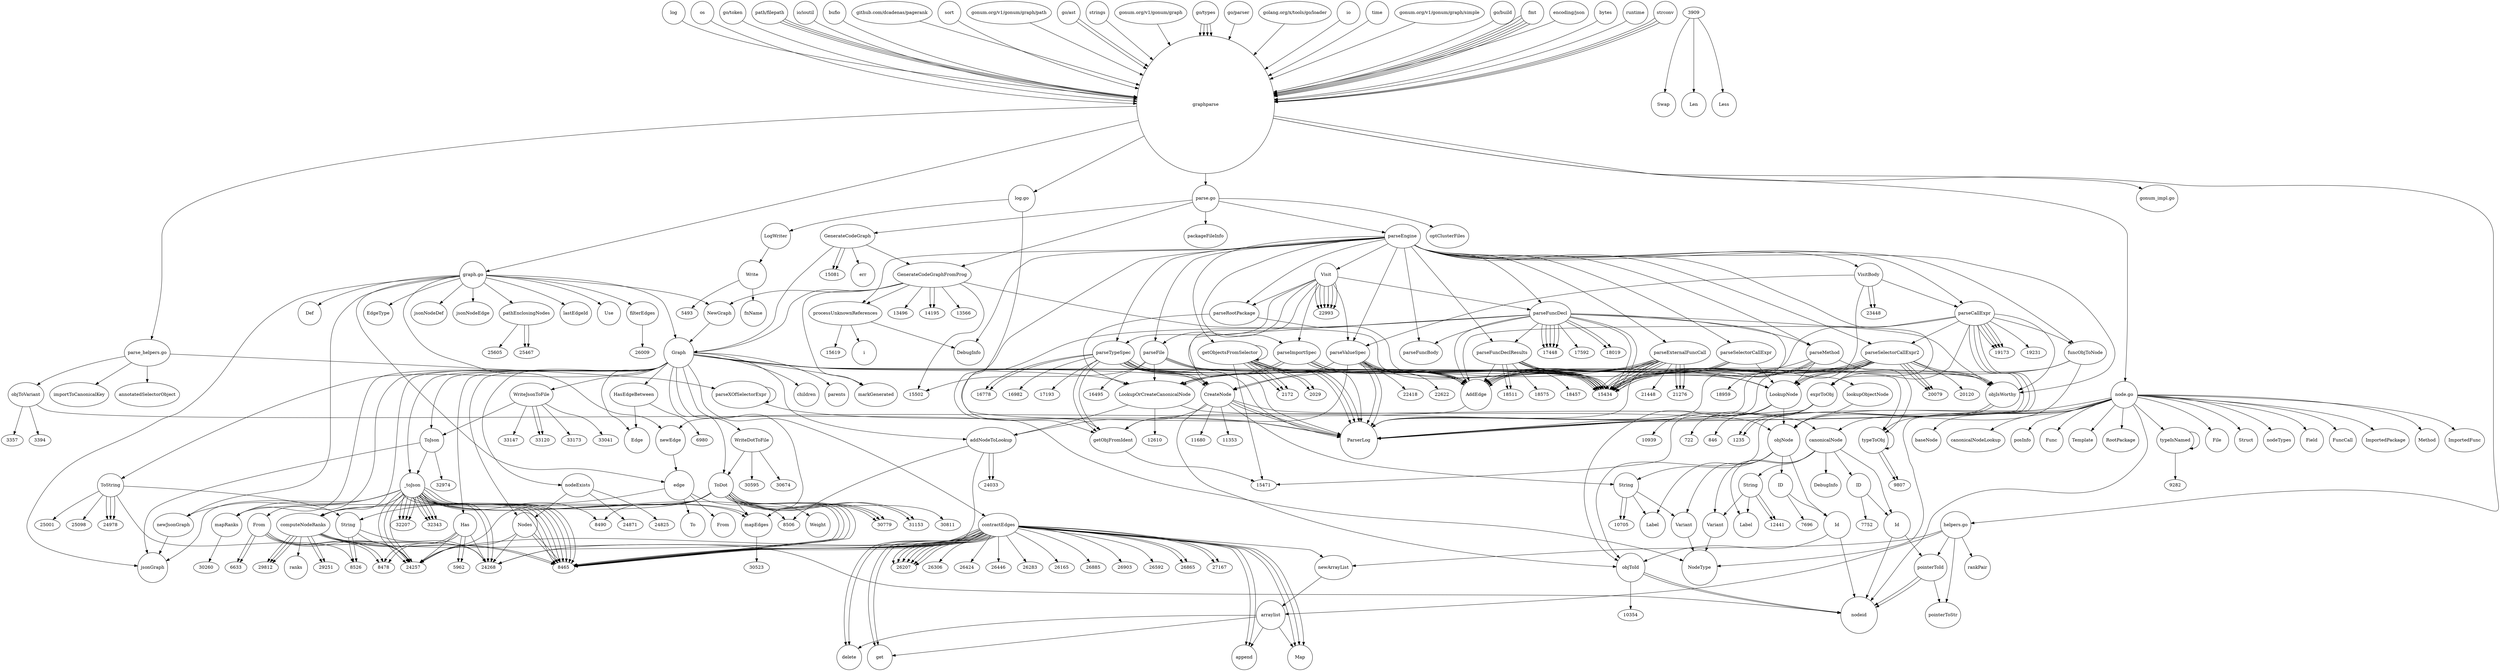 digraph graphname {
2971 [width=1.0255348116217722] [height=1.0255348116217722] [label="funcObjToNode"];
16485 [width=1.0260895371228078] [height=1.0260895371228078] [label="parseFile"];
842415954432 [width=1] [height=1] [label="log"];
5334 [width=1.1214317805445015] [height=1.1214317805445015] [label="LogWriter"];
24835 [width=1.0107334409321655] [height=1.0107334409321655] [label="nodeExists"];
18932 [width=1.0217753388589303] [height=1.0217753388589303] [label="parseMethod"];
842432061504 [width=1] [height=1] [label="os"];
28863 [width=1.0107334409321655] [height=1.0107334409321655] [label="children"];
21976 [width=1.0260895371228078] [height=1.0260895371228078] [label="parseImportSpec"];
31625 [width=1.017347397220643] [height=1.017347397220643] [label="jsonNodeEdge"];
7840 [width=1.0663313767048401] [height=1.0663313767048401] [label="From"];
8082 [width=1.542962589291493] [height=1.542962589291493] [label="NodeType"];
24309 [width=1.017347397220643] [height=1.017347397220643] [label="lastEdgeId"];
30235 [width=1.0337357655373518] [height=1.0337357655373518] [label="mapRanks"];
842408710528 [width=1] [height=1] [label="go/token"];
8162 [width=1.0115649314804287] [height=1.0115649314804287] [label="File"];
8104 [width=1.0115649314804287] [height=1.0115649314804287] [label="Struct"];
7770 [width=1.0379296053008138] [height=1.0379296053008138] [label="ID"];
842432065376 [width=1] [height=1] [label="path/filepath"];
6628 [width=1.0107334409321655] [height=1.0107334409321655] [label="From"];
5075 [width=1.0768540477582693] [height=1.0768540477582693] [label="get"];
8224 [width=1.0115649314804287] [height=1.0115649314804287] [label="nodeTypes"];
4632 [width=1.0768540477582693] [height=1.0768540477582693] [label="append"];
842408710688 [width=1] [height=1] [label="io/ioutil"];
842432206624 [width=1] [height=1] [label="bufio"];
23466 [width=1.009911343644894] [height=1.009911343644894] [label="VisitBody"];
26151 [width=1.0107334409321655] [height=1.0107334409321655] [label="contractEdges"];
8142 [width=1.0115649314804287] [height=1.0115649314804287] [label="Field"];
12620 [width=1.228137317044123] [height=1.228137317044123] [label="LookupOrCreateCanonicalNode"];
842432054560 [width=1] [height=1] [label="github.com/dcadenas/pagerank"];
12385 [width=1.0919097041366739] [height=1.0919097041366739] [label="Variant"];
1223 [width=1.1048215768582264] [height=1.1048215768582264] [label="objIsWorthy"];
4148 [width=1.1291727367175026] [height=1.1291727367175026] [label="pointerToStr"];
8594 [width=1.4053312796152033] [height=1.4053312796152033] [label="objNode"];
842432063904 [width=1] [height=1] [label="sort"];
4016 [width=1.0694444444444444] [height=1.0694444444444444] [label="Swap"];
842416659072 [width=1.1726155808243248] [height=1.1726155808243248] [label="parse_helpers.go"];
33051 [width=1.0107334409321655] [height=1.0107334409321655] [label="WriteJsonToFile"];
12459 [width=1.0379296053008138] [height=1.0379296053008138] [label="String"];
10649 [width=1.1142661335693673] [height=1.1142661335693673] [label="Variant"];
842432054816 [width=1] [height=1] [label="gonum.org/v1/gonum/graph/path"];
842408710432 [width=1] [height=1] [label="go/ast"];
24470 [width=1.0963998282790173] [height=1.0963998282790173] [label="String"];
10928 [width=1.2178568110799213] [height=1.2178568110799213] [label="LookupNode"];
842415954272 [width=1] [height=1] [label="strings"];
8199 [width=1.0115649314804287] [height=1.0115649314804287] [label="FuncCall"];
5526 [width=1.1274549267155025] [height=1.1274549267155025] [label="fnName"];
30605 [width=1.0107334409321655] [height=1.0107334409321655] [label="WriteDotToFile"];
8168 [width=1.0115649314804287] [height=1.0115649314804287] [label="ImportedPackage"];
24209 [width=1.017347397220643] [height=1.017347397220643] [label="Use"];
12317 [width=1.0919097041366739] [height=1.0919097041366739] [label="Label"];
8128 [width=1.0115649314804287] [height=1.0115649314804287] [label="Method"];
8185 [width=1.0115649314804287] [height=1.0115649314804287] [label="ImportedFunc"];
842476432256 [width=1] [height=1] [label="gonum.org/v1/gonum/graph"];
842432055136 [width=1] [height=1] [label="go/types"];
1384 [width=1.0607158902722509] [height=1.0607158902722509] [label="importToCanonicalKey"];
10346 [width=1.2446561843692503] [height=1.2446561843692503] [label="objToId"];
21231 [width=1.009911343644894] [height=1.009911343644894] [label="parseExternalFuncCall"];
8389 [width=1.0115649314804287] [height=1.0115649314804287] [label="baseNode"];
25983 [width=1.017347397220643] [height=1.017347397220643] [label="filterEdges"];
22436 [width=1.0681528401653835] [height=1.0681528401653835] [label="parseValueSpec"];
15716 [width=1.0716177023797933] [height=1.0716177023797933] [label="i"];
842415953952 [width=1.1726155808243248] [height=1.1726155808243248] [label="log.go"];
842432204896 [width=1.1726155808243248] [height=1.1726155808243248] [label="graph.go"];
842408711008 [width=1] [height=1] [label="go/parser"];
7708 [width=1.0578796131854562] [height=1.0578796131854562] [label="ID"];
9239 [width=1.1285906001442747] [height=1.1285906001442747] [label="typeIsNamed"];
10530 [width=1.1678353581402268] [height=1.1678353581402268] [label="Id"];
5206 [width=1.6313461997118082] [height=1.6313461997118082] [label="ParserLog"];
12134 [width=1.0115649314804287] [height=1.0115649314804287] [label="canonicalNodeLookup"];
8568 [width=1.0115649314804287] [height=1.0115649314804287] [label="posInfo"];
8136 [width=1.0115649314804287] [height=1.0115649314804287] [label="Func"];
30789 [width=1.0808931612719128] [height=1.0808931612719128] [label="ToDot"];
842408710272 [width=1.1726155808243248] [height=1.1726155808243248] [label="parse.go"];
16297 [width=1.0260895371228078] [height=1.0260895371228078] [label="parseRootPackage"];
7944 [width=1.0663313767048401] [height=1.0663313767048401] [label="Weight"];
30500 [width=1.041770713401146] [height=1.041770713401146] [label="mapEdges"];
19191 [width=1.0519746466874698] [height=1.0519746466874698] [label="parseCallExpr"];
7894 [width=1.0663313767048401] [height=1.0663313767048401] [label="To"];
6990 [width=1.0107334409321655] [height=1.0107334409321655] [label="HasEdgeBetween"];
15165 [width=1.043609912037534] [height=1.043609912037534] [label="err"];
15589 [width=1.0485727122178006] [height=1.0485727122178006] [label="optClusterFiles"];
4506 [width=1.0542613381912935] [height=1.0542613381912935] [label="newArrayList"];
842408711104 [width=1] [height=1] [label="golang.org/x/tools/go/loader"];
28720 [width=1.0107334409321655] [height=1.0107334409321655] [label="parents"];
1946 [width=1.0607158902722509] [height=1.0607158902722509] [label="annotatedSelectorObject"];
24561 [width=1.299974871583184] [height=1.299974871583184] [label="Graph"];
842432205536 [width=1] [height=1] [label="io"];
8209 [width=1.0115649314804287] [height=1.0115649314804287] [label="Template"];
24230 [width=1.017347397220643] [height=1.017347397220643] [label="Def"];
29012 [width=1.0337357655373518] [height=1.0337357655373518] [label="computeNodeRanks"];
12569 [width=1.0379296053008138] [height=1.0379296053008138] [label="DebugInfo"];
842432055232 [width=1] [height=1] [label="time"];
24242 [width=1.284866992989667] [height=1.284866992989667] [label="edge"];
31787 [width=1.3112910391522732] [height=1.3112910391522732] [label="jsonGraph"];
97 [width=1.1136492386934251] [height=1.1136492386934251] [label="getObjFromIdent"];
4437 [width=1.2677599607920889] [height=1.2677599607920889] [label="arraylist"];
842432055040 [width=1] [height=1] [label="gonum.org/v1/gonum/graph/simple"];
32984 [width=1.0458133011020392] [height=1.0458133011020392] [label="ToJson"];
1669 [width=1.1832025989390025] [height=1.1832025989390025] [label="parseXOfSelectorExpr"];
28167 [width=1.351190642805104] [height=1.351190642805104] [label="AddEdge"];
7414 [width=1.115973021441786] [height=1.115973021441786] [label="Edge"];
842408710912 [width=1] [height=1] [label="go/build"];
25178 [width=1.0107334409321655] [height=1.0107334409321655] [label="lookupObjectNode"];
24187 [width=1.017347397220643] [height=1.017347397220643] [label="EdgeType"];
8149 [width=1.0115649314804287] [height=1.0115649314804287] [label="RootPackage"];
5006 [width=1.0825426737317625] [height=1.0825426737317625] [label="Map"];
12902 [width=1.603535675466479] [height=1.603535675466479] [label="nodeid"];
24969 [width=1.0107334409321655] [height=1.0107334409321655] [label="ToString"];
32217 [width=1.0832317429555192] [height=1.0832317429555192] [label="_toJson"];
842432207616 [width=1] [height=1] [label="fmt"];
20681 [width=1.009911343644894] [height=1.009911343644894] [label="parseSelectorCallExpr"];
16232 [width=1.0815290460246874] [height=1.0815290460246874] [label="DebugInfo"];
11363 [width=1.0852706666119054] [height=1.0852706666119054] [label="CreateNode"];
24017 [width=1.1235589545624536] [height=1.1235589545624536] [label="addNodeToLookup"];
12194 [width=1.096217242503232] [height=1.096217242503232] [label="canonicalNode"];
24330 [width=1.2959133422787619] [height=1.2959133422787619] [label="newEdge"];
842432069184 [width=1] [height=1] [label="encoding/json"];
18475 [width=1.0217753388589303] [height=1.0217753388589303] [label="parseFuncDeclResults"];
28646 [width=1.0334109969779326] [height=1.0334109969779326] [label="markGenerated"];
5376 [width=1.232623900469173] [height=1.232623900469173] [label="Write"];
842432054272 [width=1] [height=1] [label="bytes"];
31430 [width=1.017347397220643] [height=1.017347397220643] [label="jsonNodeDef"];
16796 [width=1.0260895371228078] [height=1.0260895371228078] [label="parseTypeSpec"];
24696 [width=1.0400249532664099] [height=1.0400249532664099] [label="NewGraph"];
13381 [width=1.0485727122178006] [height=1.0485727122178006] [label="packageFileInfo"];
15637 [width=1.0325888996906607] [height=1.0325888996906607] [label="processUnknownReferences"];
5958 [width=1.0107334409321655] [height=1.0107334409321655] [label="Has"];
18375 [width=1.0217753388589303] [height=1.0217753388589303] [label="parseFuncBody"];
9756 [width=1.1475642387567697] [height=1.1475642387567697] [label="typeToObj"];
3785 [width=1.0485727122178006] [height=1.0485727122178006] [label="rankPair"];
6283 [width=1.0808931612719128] [height=1.0808931612719128] [label="Nodes"];
23011 [width=1.009911343644894] [height=1.009911343644894] [label="Visit"];
842415954176 [width=1] [height=1] [label="runtime"];
32027 [width=1.0253823450844373] [height=1.0253823450844373] [label="newJsonGraph"];
14723 [width=1.0485727122178006] [height=1.0485727122178006] [label="GenerateCodeGraph"];
3344 [width=1.0607158902722509] [height=1.0607158902722509] [label="objToVariant"];
10717 [width=1.086052815792941] [height=1.086052815792941] [label="String"];
12254 [width=1.1458898029725344] [height=1.1458898029725344] [label="Id"];
29429 [width=1.0195526902143142] [height=1.0195526902143142] [label="ranks"];
2047 [width=1.0293850709949823] [height=1.0293850709949823] [label="getObjectsFromSelector"];
740 [width=1.0388748753976003] [height=1.0388748753976003] [label="exprToObj"];
3956 [width=1.0694444444444444] [height=1.0694444444444444] [label="Len"];
20097 [width=1.0255348116217722] [height=1.0255348116217722] [label="parseSelectorCallExpr2"];
17466 [width=1.0260895371228078] [height=1.0260895371228078] [label="parseFuncDecl"];
4086 [width=1.0694444444444444] [height=1.0694444444444444] [label="Less"];
10587 [width=1.1142661335693673] [height=1.1142661335693673] [label="Label"];
842420227872 [width=1.1726155808243248] [height=1.1726155808243248] [label="node.go"];
842421247296 [width=1] [height=1] [label="strconv"];
25378 [width=1.017347397220643] [height=1.017347397220643] [label="pathEnclosingNodes"];
4752 [width=1.0768540477582693] [height=1.0768540477582693] [label="delete"];
842476432096 [width=1.1726155808243248] [height=1.1726155808243248] [label="gonum_impl.go"];
842476432032 [width=6] [height=6] [label="graphparse"];
15339 [width=1.0485727122178006] [height=1.0485727122178006] [label="parseEngine"];
13470 [width=1.0921826242553345] [height=1.0921826242553345] [label="GenerateCodeGraphFromProg"];
4225 [width=1.167328586157507] [height=1.167328586157507] [label="pointerToId"];
842421247200 [width=1.1726155808243248] [height=1.1726155808243248] [label="helpers.go"];
"842476432032" -> "842476432096";
"842476432256" -> "842476432032";
"24561" -> "5958";
"5958" -> "5962";
"5958" -> "24268";
"5958" -> "8478";
"5958" -> "5962";
"5958" -> "24257";
"5958" -> "8478";
"24561" -> "6283";
"6283" -> "24257";
"6283" -> "8465";
"6283" -> "24268";
"6283" -> "8465";
"24561" -> "6628";
"6628" -> "24268";
"6628" -> "8478";
"6628" -> "6633";
"6628" -> "24257";
"6628" -> "8478";
"6628" -> "6633";
"24561" -> "6990";
"6990" -> "6980";
"6990" -> "7414";
"24561" -> "7414";
"8594" -> "7708";
"7708" -> "7696";
"7708" -> "10530";
"12194" -> "7770";
"7770" -> "7752";
"7770" -> "12254";
"24242" -> "7840";
"24242" -> "7894";
"24242" -> "7944";
"842476432032" -> "842432204896";
"842432205536" -> "842476432032";
"842432206624" -> "842476432032";
"842432207616" -> "842476432032";
"842432061504" -> "842476432032";
"842432063904" -> "842476432032";
"842432065376" -> "842476432032";
"842432069184" -> "842476432032";
"842432054272" -> "842476432032";
"842432054560" -> "842476432032";
"842432054816" -> "842476432032";
"842432055040" -> "842476432032";
"842432055136" -> "842476432032";
"842432055232" -> "842476432032";
"24561" -> "24017";
"24017" -> "24033";
"24017" -> "8465";
"24017" -> "24033";
"24017" -> "8506";
"842432204896" -> "24187";
"842432204896" -> "24209";
"842432204896" -> "24230";
"842432204896" -> "24242";
"842432204896" -> "24309";
"842432204896" -> "24330";
"24330" -> "24242";
"24242" -> "24470";
"24470" -> "24257";
"24470" -> "8526";
"24470" -> "24268";
"24470" -> "8526";
"842432204896" -> "24561";
"842432204896" -> "24696";
"24696" -> "24561";
"24561" -> "24835";
"24835" -> "24825";
"24835" -> "6283";
"24835" -> "24871";
"24561" -> "24969";
"24969" -> "24978";
"24969" -> "25001";
"24969" -> "8526";
"24969" -> "24978";
"24969" -> "24978";
"24969" -> "25098";
"24969" -> "24470";
"24561" -> "25178";
"25178" -> "8594";
"842432204896" -> "25378";
"25378" -> "25467";
"25378" -> "25467";
"25378" -> "25605";
"842432204896" -> "25983";
"25983" -> "26009";
"24561" -> "26151";
"26151" -> "4506";
"26151" -> "26207";
"26151" -> "4632";
"26151" -> "26306";
"26151" -> "5006";
"26151" -> "26424";
"26151" -> "8465";
"26151" -> "26446";
"26151" -> "8465";
"26151" -> "26283";
"26151" -> "26165";
"26151" -> "26885";
"26151" -> "5006";
"26151" -> "26903";
"26151" -> "26592";
"26151" -> "26865";
"26151" -> "24268";
"26151" -> "8465";
"26151" -> "27167";
"26151" -> "8465";
"26151" -> "26865";
"26151" -> "24257";
"26151" -> "8465";
"26151" -> "27167";
"26151" -> "8465";
"26151" -> "26207";
"26151" -> "5075";
"26151" -> "26207";
"26151" -> "5075";
"26151" -> "26207";
"26151" -> "4632";
"26151" -> "26207";
"26151" -> "4752";
"26151" -> "26207";
"26151" -> "4752";
"26151" -> "26207";
"26151" -> "5006";
"24561" -> "28167";
"28167" -> "24330";
"24561" -> "28646";
"24561" -> "28720";
"24561" -> "28863";
"24561" -> "29012";
"29012" -> "29251";
"29012" -> "24257";
"29012" -> "8465";
"29012" -> "24268";
"29012" -> "8465";
"29012" -> "29429";
"29012" -> "29251";
"29012" -> "12902";
"29012" -> "29812";
"29012" -> "29812";
"29012" -> "29812";
"24561" -> "30235";
"30235" -> "30260";
"24561" -> "30500";
"30500" -> "30523";
"24561" -> "30605";
"30605" -> "30674";
"30605" -> "30595";
"30605" -> "30789";
"24561" -> "30789";
"30789" -> "30811";
"30789" -> "30779";
"30789" -> "29012";
"30789" -> "30779";
"30789" -> "30235";
"30789" -> "31153";
"30789" -> "8465";
"30789" -> "31153";
"30789" -> "8490";
"30789" -> "30779";
"30789" -> "30500";
"30789" -> "24257";
"30789" -> "8465";
"30789" -> "24268";
"30789" -> "8465";
"842432204896" -> "31430";
"842432204896" -> "31625";
"842432204896" -> "31787";
"842432204896" -> "32027";
"32027" -> "31787";
"24561" -> "32217";
"32217" -> "31787";
"32217" -> "32027";
"32217" -> "32207";
"32217" -> "29012";
"32217" -> "32207";
"32217" -> "30235";
"32217" -> "32343";
"32217" -> "8465";
"32217" -> "32343";
"32217" -> "8490";
"32217" -> "32343";
"32217" -> "8506";
"32217" -> "32343";
"32217" -> "8465";
"32217" -> "32207";
"32217" -> "30500";
"32217" -> "24257";
"32217" -> "8465";
"32217" -> "24268";
"32217" -> "8465";
"32217" -> "32207";
"32217" -> "30500";
"32217" -> "24257";
"32217" -> "8465";
"32217" -> "24257";
"32217" -> "8465";
"32217" -> "24268";
"32217" -> "8465";
"24561" -> "32984";
"32984" -> "31787";
"32984" -> "32974";
"32984" -> "32217";
"24561" -> "33051";
"33051" -> "33120";
"33051" -> "33173";
"33051" -> "33041";
"33051" -> "32984";
"33051" -> "33120";
"33051" -> "33147";
"842476432032" -> "842421247200";
"842421247296" -> "842476432032";
"842432207616" -> "842476432032";
"842421247200" -> "3785";
"3909" -> "3956";
"3909" -> "4016";
"3909" -> "4086";
"842421247200" -> "4148";
"842421247200" -> "4225";
"4225" -> "12902";
"4225" -> "4148";
"4225" -> "12902";
"842421247200" -> "4437";
"842421247200" -> "4506";
"4506" -> "4437";
"4437" -> "4632";
"4437" -> "4752";
"4437" -> "5006";
"4437" -> "5075";
"842476432032" -> "842415953952";
"842415954176" -> "842476432032";
"842415954272" -> "842476432032";
"842432065376" -> "842476432032";
"842415954432" -> "842476432032";
"842415953952" -> "5206";
"842415953952" -> "5334";
"5334" -> "5376";
"5376" -> "5526";
"5376" -> "5493";
"842476432032" -> "842420227872";
"842432055136" -> "842476432032";
"842432207616" -> "842476432032";
"842420227872" -> "8082";
"842420227872" -> "8104";
"842420227872" -> "8128";
"842420227872" -> "8136";
"842420227872" -> "8142";
"842420227872" -> "8149";
"842420227872" -> "8162";
"842420227872" -> "8168";
"842420227872" -> "8185";
"842420227872" -> "8199";
"842420227872" -> "8209";
"842420227872" -> "8224";
"842420227872" -> "8389";
"842420227872" -> "8568";
"842420227872" -> "8594";
"842420227872" -> "9239";
"9239" -> "9239";
"9239" -> "9282";
"842420227872" -> "9756";
"9756" -> "9807";
"9756" -> "9756";
"9756" -> "9807";
"842420227872" -> "10346";
"10346" -> "12902";
"10346" -> "12902";
"10346" -> "10354";
"8594" -> "10530";
"10530" -> "12902";
"10530" -> "10346";
"8594" -> "10587";
"8594" -> "10649";
"10649" -> "8082";
"8594" -> "10717";
"10717" -> "10705";
"10717" -> "10587";
"10717" -> "10705";
"10717" -> "10649";
"24561" -> "10928";
"10928" -> "8594";
"10928" -> "10346";
"10928" -> "10939";
"24561" -> "11363";
"11363" -> "8594";
"11363" -> "10346";
"11363" -> "5206";
"11363" -> "5206";
"11363" -> "11680";
"11363" -> "10717";
"11363" -> "11353";
"11363" -> "24017";
"842420227872" -> "12134";
"842420227872" -> "12194";
"12194" -> "12254";
"12254" -> "12902";
"12254" -> "4225";
"12194" -> "12317";
"12194" -> "12385";
"12385" -> "8082";
"12194" -> "12459";
"12459" -> "12441";
"12459" -> "12317";
"12459" -> "12441";
"12459" -> "12385";
"12194" -> "12569";
"24561" -> "12620";
"12620" -> "12194";
"12620" -> "12610";
"12620" -> "24017";
"842420227872" -> "12902";
"842476432032" -> "842408710272";
"842432207616" -> "842476432032";
"842408710432" -> "842476432032";
"842408710528" -> "842476432032";
"842432055136" -> "842476432032";
"842408710688" -> "842476432032";
"842432065376" -> "842476432032";
"842421247296" -> "842476432032";
"842408710912" -> "842476432032";
"842408711008" -> "842476432032";
"842408711104" -> "842476432032";
"842408710272" -> "13381";
"842408710272" -> "13470";
"13470" -> "24561";
"13470" -> "24696";
"13470" -> "13496";
"13470" -> "15502";
"13470" -> "14195";
"13470" -> "14195";
"13470" -> "13566";
"13470" -> "15637";
"13470" -> "15434";
"13470" -> "28646";
"842408710272" -> "14723";
"14723" -> "24561";
"14723" -> "15081";
"14723" -> "15165";
"14723" -> "15081";
"14723" -> "13470";
"842408710272" -> "15339";
"842408710272" -> "15589";
"15339" -> "15637";
"15637" -> "15716";
"15637" -> "15619";
"15637" -> "16232";
"15339" -> "16232";
"15339" -> "16297";
"16297" -> "15434";
"16297" -> "12620";
"15339" -> "16485";
"16485" -> "15502";
"16485" -> "16495";
"16485" -> "15434";
"16485" -> "12620";
"16485" -> "15434";
"16485" -> "28167";
"15339" -> "16796";
"16796" -> "16778";
"16796" -> "97";
"16796" -> "15434";
"16796" -> "11363";
"16796" -> "16982";
"16796" -> "15434";
"16796" -> "28167";
"16796" -> "16778";
"16796" -> "97";
"16796" -> "15434";
"16796" -> "11363";
"16796" -> "17193";
"16796" -> "15434";
"16796" -> "28167";
"16796" -> "5206";
"15339" -> "17466";
"17466" -> "17448";
"17466" -> "97";
"17466" -> "17448";
"17466" -> "1223";
"17466" -> "15434";
"17466" -> "11363";
"17466" -> "17592";
"17466" -> "17448";
"17466" -> "18932";
"17466" -> "18019";
"17466" -> "15434";
"17466" -> "28167";
"17466" -> "17448";
"17466" -> "18475";
"17466" -> "18019";
"17466" -> "5206";
"17466" -> "17448";
"17466" -> "18375";
"15339" -> "18375";
"15339" -> "18475";
"18475" -> "18511";
"18475" -> "18511";
"18475" -> "9756";
"18475" -> "18575";
"18475" -> "18457";
"18475" -> "1223";
"18475" -> "15434";
"18475" -> "10928";
"18475" -> "15434";
"18475" -> "28167";
"15339" -> "18932";
"18932" -> "9756";
"18932" -> "18959";
"18932" -> "15434";
"18932" -> "10928";
"18932" -> "15434";
"18932" -> "28167";
"15339" -> "19191";
"19191" -> "19173";
"19191" -> "740";
"19191" -> "5206";
"19191" -> "19173";
"19191" -> "20097";
"19191" -> "5206";
"19191" -> "5206";
"19191" -> "19173";
"19191" -> "1223";
"19191" -> "19231";
"19191" -> "19173";
"19191" -> "2971";
"19191" -> "15434";
"19191" -> "28167";
"15339" -> "20097";
"20097" -> "20079";
"20097" -> "740";
"20097" -> "20079";
"20097" -> "1223";
"20097" -> "15434";
"20097" -> "10928";
"20097" -> "15434";
"20097" -> "28167";
"20097" -> "5206";
"20097" -> "20120";
"20097" -> "20079";
"20097" -> "1223";
"20097" -> "15434";
"20097" -> "10928";
"20097" -> "15434";
"20097" -> "28167";
"15339" -> "20681";
"20681" -> "15434";
"20681" -> "10928";
"20681" -> "15434";
"20681" -> "28167";
"15339" -> "21231";
"21231" -> "21276";
"21231" -> "15434";
"21231" -> "12620";
"21231" -> "21276";
"21231" -> "21448";
"21231" -> "5206";
"21231" -> "15434";
"21231" -> "11363";
"21231" -> "21276";
"21231" -> "15434";
"21231" -> "28167";
"21231" -> "15434";
"21231" -> "28167";
"21231" -> "15434";
"21231" -> "28167";
"15339" -> "21976";
"21976" -> "5206";
"21976" -> "15434";
"21976" -> "12620";
"21976" -> "15434";
"21976" -> "12620";
"21976" -> "15434";
"21976" -> "28167";
"15339" -> "22436";
"22436" -> "5206";
"22436" -> "22418";
"22436" -> "97";
"22436" -> "5206";
"22436" -> "15434";
"22436" -> "11363";
"22436" -> "22622";
"22436" -> "15434";
"22436" -> "28167";
"22436" -> "15434";
"22436" -> "28167";
"15339" -> "23011";
"23011" -> "22993";
"23011" -> "21976";
"23011" -> "22993";
"23011" -> "16297";
"23011" -> "22993";
"23011" -> "16485";
"23011" -> "22993";
"23011" -> "16796";
"23011" -> "22993";
"23011" -> "17466";
"23011" -> "22993";
"23011" -> "22436";
"23011" -> "5206";
"15339" -> "23466";
"23466" -> "23448";
"23466" -> "19191";
"23466" -> "23448";
"23466" -> "22436";
"23466" -> "5206";
"842476432032" -> "842416659072";
"842408710432" -> "842476432032";
"842432055136" -> "842476432032";
"842432207616" -> "842476432032";
"842421247296" -> "842476432032";
"15339" -> "97";
"97" -> "15471";
"15339" -> "740";
"740" -> "846";
"740" -> "15471";
"740" -> "722";
"740" -> "97";
"740" -> "5206";
"15339" -> "1223";
"1223" -> "1235";
"1223" -> "1235";
"842416659072" -> "1384";
"842416659072" -> "1669";
"1669" -> "1669";
"1669" -> "5206";
"842416659072" -> "1946";
"15339" -> "2047";
"2047" -> "5206";
"2047" -> "2172";
"2047" -> "2172";
"2047" -> "15471";
"2047" -> "2029";
"2047" -> "1223";
"2047" -> "5206";
"2047" -> "2172";
"2047" -> "2029";
"2047" -> "2047";
"2047" -> "5206";
"15339" -> "2971";
"2971" -> "8594";
"2971" -> "15434";
"2971" -> "10928";
"842416659072" -> "3344";
"3344" -> "8082";
"3344" -> "3357";
"3344" -> "3394";
}
